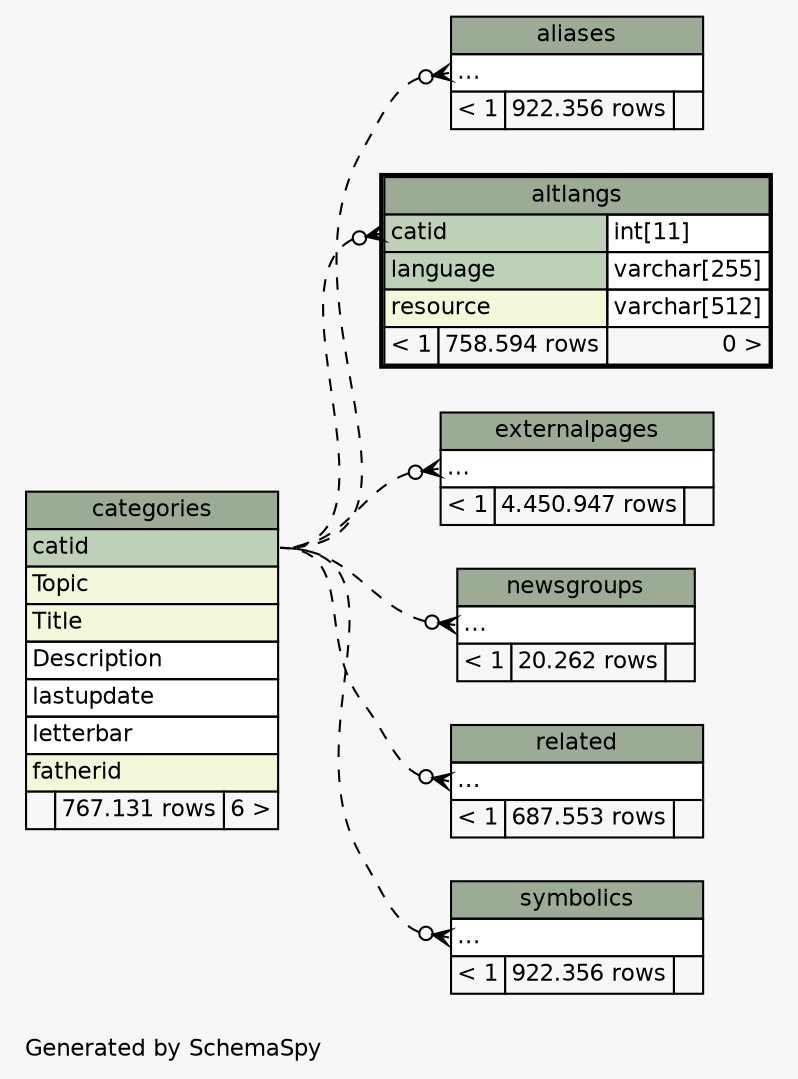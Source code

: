 // dot 2.26.3 on Linux 2.6.32-5-amd64
// SchemaSpy rev 590
digraph "impliedTwoDegreesRelationshipsDiagram" {
  graph [
    rankdir="RL"
    bgcolor="#f7f7f7"
    label="\nGenerated by SchemaSpy"
    labeljust="l"
    nodesep="0.18"
    ranksep="0.46"
    fontname="Helvetica"
    fontsize="11"
  ];
  node [
    fontname="Helvetica"
    fontsize="11"
    shape="plaintext"
  ];
  edge [
    arrowsize="0.8"
  ];
  "aliases":"elipses":w -> "categories":"catid":e [arrowhead=none dir=back arrowtail=crowodot style=dashed];
  "altlangs":"catid":w -> "categories":"catid":e [arrowhead=none dir=back arrowtail=crowodot style=dashed];
  "externalpages":"elipses":w -> "categories":"catid":e [arrowhead=none dir=back arrowtail=crowodot style=dashed];
  "newsgroups":"elipses":w -> "categories":"catid":e [arrowhead=none dir=back arrowtail=crowodot style=dashed];
  "related":"elipses":w -> "categories":"catid":e [arrowhead=none dir=back arrowtail=crowodot style=dashed];
  "symbolics":"elipses":w -> "categories":"catid":e [arrowhead=none dir=back arrowtail=crowodot style=dashed];
  "aliases" [
    label=<
    <TABLE BORDER="0" CELLBORDER="1" CELLSPACING="0" BGCOLOR="#ffffff">
      <TR><TD COLSPAN="3" BGCOLOR="#9bab96" ALIGN="CENTER">aliases</TD></TR>
      <TR><TD PORT="elipses" COLSPAN="3" ALIGN="LEFT">...</TD></TR>
      <TR><TD ALIGN="LEFT" BGCOLOR="#f7f7f7">&lt; 1</TD><TD ALIGN="RIGHT" BGCOLOR="#f7f7f7">922.356 rows</TD><TD ALIGN="RIGHT" BGCOLOR="#f7f7f7">  </TD></TR>
    </TABLE>>
    URL="aliases.html"
    tooltip="aliases"
  ];
  "altlangs" [
    label=<
    <TABLE BORDER="2" CELLBORDER="1" CELLSPACING="0" BGCOLOR="#ffffff">
      <TR><TD COLSPAN="3" BGCOLOR="#9bab96" ALIGN="CENTER">altlangs</TD></TR>
      <TR><TD PORT="catid" COLSPAN="2" BGCOLOR="#bed1b8" ALIGN="LEFT">catid</TD><TD PORT="catid.type" ALIGN="LEFT">int[11]</TD></TR>
      <TR><TD PORT="language" COLSPAN="2" BGCOLOR="#bed1b8" ALIGN="LEFT">language</TD><TD PORT="language.type" ALIGN="LEFT">varchar[255]</TD></TR>
      <TR><TD PORT="resource" COLSPAN="2" BGCOLOR="#f4f7da" ALIGN="LEFT">resource</TD><TD PORT="resource.type" ALIGN="LEFT">varchar[512]</TD></TR>
      <TR><TD ALIGN="LEFT" BGCOLOR="#f7f7f7">&lt; 1</TD><TD ALIGN="RIGHT" BGCOLOR="#f7f7f7">758.594 rows</TD><TD ALIGN="RIGHT" BGCOLOR="#f7f7f7">0 &gt;</TD></TR>
    </TABLE>>
    URL="altlangs.html"
    tooltip="altlangs"
  ];
  "categories" [
    label=<
    <TABLE BORDER="0" CELLBORDER="1" CELLSPACING="0" BGCOLOR="#ffffff">
      <TR><TD COLSPAN="3" BGCOLOR="#9bab96" ALIGN="CENTER">categories</TD></TR>
      <TR><TD PORT="catid" COLSPAN="3" BGCOLOR="#bed1b8" ALIGN="LEFT">catid</TD></TR>
      <TR><TD PORT="Topic" COLSPAN="3" BGCOLOR="#f4f7da" ALIGN="LEFT">Topic</TD></TR>
      <TR><TD PORT="Title" COLSPAN="3" BGCOLOR="#f4f7da" ALIGN="LEFT">Title</TD></TR>
      <TR><TD PORT="Description" COLSPAN="3" ALIGN="LEFT">Description</TD></TR>
      <TR><TD PORT="lastupdate" COLSPAN="3" ALIGN="LEFT">lastupdate</TD></TR>
      <TR><TD PORT="letterbar" COLSPAN="3" ALIGN="LEFT">letterbar</TD></TR>
      <TR><TD PORT="fatherid" COLSPAN="3" BGCOLOR="#f4f7da" ALIGN="LEFT">fatherid</TD></TR>
      <TR><TD ALIGN="LEFT" BGCOLOR="#f7f7f7">  </TD><TD ALIGN="RIGHT" BGCOLOR="#f7f7f7">767.131 rows</TD><TD ALIGN="RIGHT" BGCOLOR="#f7f7f7">6 &gt;</TD></TR>
    </TABLE>>
    URL="categories.html"
    tooltip="categories"
  ];
  "externalpages" [
    label=<
    <TABLE BORDER="0" CELLBORDER="1" CELLSPACING="0" BGCOLOR="#ffffff">
      <TR><TD COLSPAN="3" BGCOLOR="#9bab96" ALIGN="CENTER">externalpages</TD></TR>
      <TR><TD PORT="elipses" COLSPAN="3" ALIGN="LEFT">...</TD></TR>
      <TR><TD ALIGN="LEFT" BGCOLOR="#f7f7f7">&lt; 1</TD><TD ALIGN="RIGHT" BGCOLOR="#f7f7f7">4.450.947 rows</TD><TD ALIGN="RIGHT" BGCOLOR="#f7f7f7">  </TD></TR>
    </TABLE>>
    URL="externalpages.html"
    tooltip="externalpages"
  ];
  "newsgroups" [
    label=<
    <TABLE BORDER="0" CELLBORDER="1" CELLSPACING="0" BGCOLOR="#ffffff">
      <TR><TD COLSPAN="3" BGCOLOR="#9bab96" ALIGN="CENTER">newsgroups</TD></TR>
      <TR><TD PORT="elipses" COLSPAN="3" ALIGN="LEFT">...</TD></TR>
      <TR><TD ALIGN="LEFT" BGCOLOR="#f7f7f7">&lt; 1</TD><TD ALIGN="RIGHT" BGCOLOR="#f7f7f7">20.262 rows</TD><TD ALIGN="RIGHT" BGCOLOR="#f7f7f7">  </TD></TR>
    </TABLE>>
    URL="newsgroups.html"
    tooltip="newsgroups"
  ];
  "related" [
    label=<
    <TABLE BORDER="0" CELLBORDER="1" CELLSPACING="0" BGCOLOR="#ffffff">
      <TR><TD COLSPAN="3" BGCOLOR="#9bab96" ALIGN="CENTER">related</TD></TR>
      <TR><TD PORT="elipses" COLSPAN="3" ALIGN="LEFT">...</TD></TR>
      <TR><TD ALIGN="LEFT" BGCOLOR="#f7f7f7">&lt; 1</TD><TD ALIGN="RIGHT" BGCOLOR="#f7f7f7">687.553 rows</TD><TD ALIGN="RIGHT" BGCOLOR="#f7f7f7">  </TD></TR>
    </TABLE>>
    URL="related.html"
    tooltip="related"
  ];
  "symbolics" [
    label=<
    <TABLE BORDER="0" CELLBORDER="1" CELLSPACING="0" BGCOLOR="#ffffff">
      <TR><TD COLSPAN="3" BGCOLOR="#9bab96" ALIGN="CENTER">symbolics</TD></TR>
      <TR><TD PORT="elipses" COLSPAN="3" ALIGN="LEFT">...</TD></TR>
      <TR><TD ALIGN="LEFT" BGCOLOR="#f7f7f7">&lt; 1</TD><TD ALIGN="RIGHT" BGCOLOR="#f7f7f7">922.356 rows</TD><TD ALIGN="RIGHT" BGCOLOR="#f7f7f7">  </TD></TR>
    </TABLE>>
    URL="symbolics.html"
    tooltip="symbolics"
  ];
}
